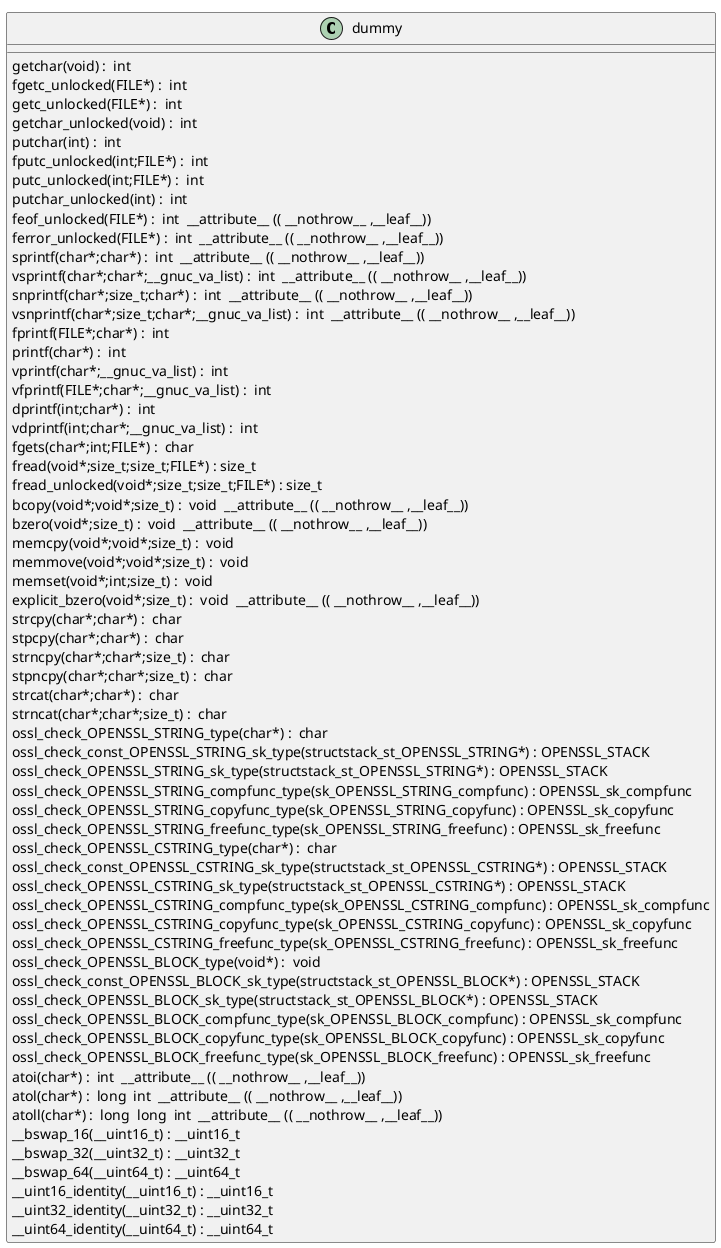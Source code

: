 @startuml
!pragma layout smetana
class dummy {
getchar(void) :  int  [[[./../../.././qc/crypto/engine/eng_rdrand.c.html#762]]]
fgetc_unlocked(FILE*) :  int  [[[./../../.././qc/crypto/engine/eng_rdrand.c.html#771]]]
getc_unlocked(FILE*) :  int  [[[./../../.././qc/crypto/engine/eng_rdrand.c.html#781]]]
getchar_unlocked(void) :  int  [[[./../../.././qc/crypto/engine/eng_rdrand.c.html#788]]]
putchar(int) :  int  [[[./../../.././qc/crypto/engine/eng_rdrand.c.html#797]]]
fputc_unlocked(int;FILE*) :  int  [[[./../../.././qc/crypto/engine/eng_rdrand.c.html#806]]]
putc_unlocked(int;FILE*) :  int  [[[./../../.././qc/crypto/engine/eng_rdrand.c.html#816]]]
putchar_unlocked(int) :  int  [[[./../../.././qc/crypto/engine/eng_rdrand.c.html#823]]]
feof_unlocked(FILE*) :  int  __attribute__ (( __nothrow__ ,__leaf__)) [[[./../../.././qc/crypto/engine/eng_rdrand.c.html#829]]]
ferror_unlocked(FILE*) :  int  __attribute__ (( __nothrow__ ,__leaf__)) [[[./../../.././qc/crypto/engine/eng_rdrand.c.html#836]]]
sprintf(char*;char*) :  int  __attribute__ (( __nothrow__ ,__leaf__)) [[[./../../.././qc/crypto/engine/eng_rdrand.c.html#855]]]
vsprintf(char*;char*;__gnuc_va_list) :  int  __attribute__ (( __nothrow__ ,__leaf__)) [[[./../../.././qc/crypto/engine/eng_rdrand.c.html#868]]]
snprintf(char*;size_t;char*) :  int  __attribute__ (( __nothrow__ ,__leaf__)) [[[./../../.././qc/crypto/engine/eng_rdrand.c.html#887]]]
vsnprintf(char*;size_t;char*;__gnuc_va_list) :  int  __attribute__ (( __nothrow__ ,__leaf__)) [[[./../../.././qc/crypto/engine/eng_rdrand.c.html#901]]]
fprintf(FILE*;char*) :  int  [[[./../../.././qc/crypto/engine/eng_rdrand.c.html#922]]]
printf(char*) :  int  [[[./../../.././qc/crypto/engine/eng_rdrand.c.html#929]]]
vprintf(char*;__gnuc_va_list) :  int  [[[./../../.././qc/crypto/engine/eng_rdrand.c.html#941]]]
vfprintf(FILE*;char*;__gnuc_va_list) :  int  [[[./../../.././qc/crypto/engine/eng_rdrand.c.html#951]]]
dprintf(int;char*) :  int  [[[./../../.././qc/crypto/engine/eng_rdrand.c.html#966]]]
vdprintf(int;char*;__gnuc_va_list) :  int  [[[./../../.././qc/crypto/engine/eng_rdrand.c.html#977]]]
fgets(char*;int;FILE*) :  char  [[[./../../.././qc/crypto/engine/eng_rdrand.c.html#996]]]
fread(void*;size_t;size_t;FILE*) : size_t [[[./../../.././qc/crypto/engine/eng_rdrand.c.html#1022]]]
fread_unlocked(void*;size_t;size_t;FILE*) : size_t [[[./../../.././qc/crypto/engine/eng_rdrand.c.html#1049]]]
bcopy(void*;void*;size_t) :  void  __attribute__ (( __nothrow__ ,__leaf__)) [[[./../../.././qc/crypto/engine/eng_rdrand.c.html#1352]]]
bzero(void*;size_t) :  void  __attribute__ (( __nothrow__ ,__leaf__)) [[[./../../.././qc/crypto/engine/eng_rdrand.c.html#1359]]]
memcpy(void*;void*;size_t) :  void  [[[./../../.././qc/crypto/engine/eng_rdrand.c.html#1400]]]
memmove(void*;void*;size_t) :  void  [[[./../../.././qc/crypto/engine/eng_rdrand.c.html#1408]]]
memset(void*;int;size_t) :  void  [[[./../../.././qc/crypto/engine/eng_rdrand.c.html#1415]]]
explicit_bzero(void*;size_t) :  void  __attribute__ (( __nothrow__ ,__leaf__)) [[[./../../.././qc/crypto/engine/eng_rdrand.c.html#1428]]]
strcpy(char*;char*) :  char  [[[./../../.././qc/crypto/engine/eng_rdrand.c.html#1435]]]
stpcpy(char*;char*) :  char  [[[./../../.././qc/crypto/engine/eng_rdrand.c.html#1442]]]
strncpy(char*;char*;size_t) :  char  [[[./../../.././qc/crypto/engine/eng_rdrand.c.html#1450]]]
stpncpy(char*;char*;size_t) :  char  [[[./../../.././qc/crypto/engine/eng_rdrand.c.html#1460]]]
strcat(char*;char*) :  char  [[[./../../.././qc/crypto/engine/eng_rdrand.c.html#1467]]]
strncat(char*;char*;size_t) :  char  [[[./../../.././qc/crypto/engine/eng_rdrand.c.html#1474]]]
ossl_check_OPENSSL_STRING_type(char*) :  char  [[[./../../.././qc/crypto/engine/eng_rdrand.c.html#1739]]]
ossl_check_const_OPENSSL_STRING_sk_type(structstack_st_OPENSSL_STRING*) : OPENSSL_STACK [[[./../../.././qc/crypto/engine/eng_rdrand.c.html#1739]]]
ossl_check_OPENSSL_STRING_sk_type(structstack_st_OPENSSL_STRING*) : OPENSSL_STACK [[[./../../.././qc/crypto/engine/eng_rdrand.c.html#1739]]]
ossl_check_OPENSSL_STRING_compfunc_type(sk_OPENSSL_STRING_compfunc) : OPENSSL_sk_compfunc [[[./../../.././qc/crypto/engine/eng_rdrand.c.html#1739]]]
ossl_check_OPENSSL_STRING_copyfunc_type(sk_OPENSSL_STRING_copyfunc) : OPENSSL_sk_copyfunc [[[./../../.././qc/crypto/engine/eng_rdrand.c.html#1739]]]
ossl_check_OPENSSL_STRING_freefunc_type(sk_OPENSSL_STRING_freefunc) : OPENSSL_sk_freefunc [[[./../../.././qc/crypto/engine/eng_rdrand.c.html#1739]]]
ossl_check_OPENSSL_CSTRING_type(char*) :  char  [[[./../../.././qc/crypto/engine/eng_rdrand.c.html#1741]]]
ossl_check_const_OPENSSL_CSTRING_sk_type(structstack_st_OPENSSL_CSTRING*) : OPENSSL_STACK [[[./../../.././qc/crypto/engine/eng_rdrand.c.html#1741]]]
ossl_check_OPENSSL_CSTRING_sk_type(structstack_st_OPENSSL_CSTRING*) : OPENSSL_STACK [[[./../../.././qc/crypto/engine/eng_rdrand.c.html#1741]]]
ossl_check_OPENSSL_CSTRING_compfunc_type(sk_OPENSSL_CSTRING_compfunc) : OPENSSL_sk_compfunc [[[./../../.././qc/crypto/engine/eng_rdrand.c.html#1741]]]
ossl_check_OPENSSL_CSTRING_copyfunc_type(sk_OPENSSL_CSTRING_copyfunc) : OPENSSL_sk_copyfunc [[[./../../.././qc/crypto/engine/eng_rdrand.c.html#1741]]]
ossl_check_OPENSSL_CSTRING_freefunc_type(sk_OPENSSL_CSTRING_freefunc) : OPENSSL_sk_freefunc [[[./../../.././qc/crypto/engine/eng_rdrand.c.html#1741]]]
ossl_check_OPENSSL_BLOCK_type(void*) :  void  [[[./../../.././qc/crypto/engine/eng_rdrand.c.html#1744]]]
ossl_check_const_OPENSSL_BLOCK_sk_type(structstack_st_OPENSSL_BLOCK*) : OPENSSL_STACK [[[./../../.././qc/crypto/engine/eng_rdrand.c.html#1744]]]
ossl_check_OPENSSL_BLOCK_sk_type(structstack_st_OPENSSL_BLOCK*) : OPENSSL_STACK [[[./../../.././qc/crypto/engine/eng_rdrand.c.html#1744]]]
ossl_check_OPENSSL_BLOCK_compfunc_type(sk_OPENSSL_BLOCK_compfunc) : OPENSSL_sk_compfunc [[[./../../.././qc/crypto/engine/eng_rdrand.c.html#1744]]]
ossl_check_OPENSSL_BLOCK_copyfunc_type(sk_OPENSSL_BLOCK_copyfunc) : OPENSSL_sk_copyfunc [[[./../../.././qc/crypto/engine/eng_rdrand.c.html#1744]]]
ossl_check_OPENSSL_BLOCK_freefunc_type(sk_OPENSSL_BLOCK_freefunc) : OPENSSL_sk_freefunc [[[./../../.././qc/crypto/engine/eng_rdrand.c.html#1744]]]
atoi(char*) :  int  __attribute__ (( __nothrow__ ,__leaf__)) [[[./../../.././qc/crypto/engine/eng_rdrand.c.html#2054]]]
atol(char*) :  long  int  __attribute__ (( __nothrow__ ,__leaf__)) [[[./../../.././qc/crypto/engine/eng_rdrand.c.html#2059]]]
atoll(char*) :  long  long  int  __attribute__ (( __nothrow__ ,__leaf__)) [[[./../../.././qc/crypto/engine/eng_rdrand.c.html#2066]]]
__bswap_16(__uint16_t) : __uint16_t [[[./../../.././qc/crypto/engine/eng_rdrand.c.html#2213]]]
__bswap_32(__uint32_t) : __uint32_t [[[./../../.././qc/crypto/engine/eng_rdrand.c.html#2228]]]
__bswap_64(__uint64_t) : __uint64_t [[[./../../.././qc/crypto/engine/eng_rdrand.c.html#2238]]]
__uint16_identity(__uint16_t) : __uint16_t [[[./../../.././qc/crypto/engine/eng_rdrand.c.html#2250]]]
__uint32_identity(__uint32_t) : __uint32_t [[[./../../.././qc/crypto/engine/eng_rdrand.c.html#2256]]]
__uint64_identity(__uint64_t) : __uint64_t [[[./../../.././qc/crypto/engine/eng_rdrand.c.html#2262]]]
} 
@enduml
